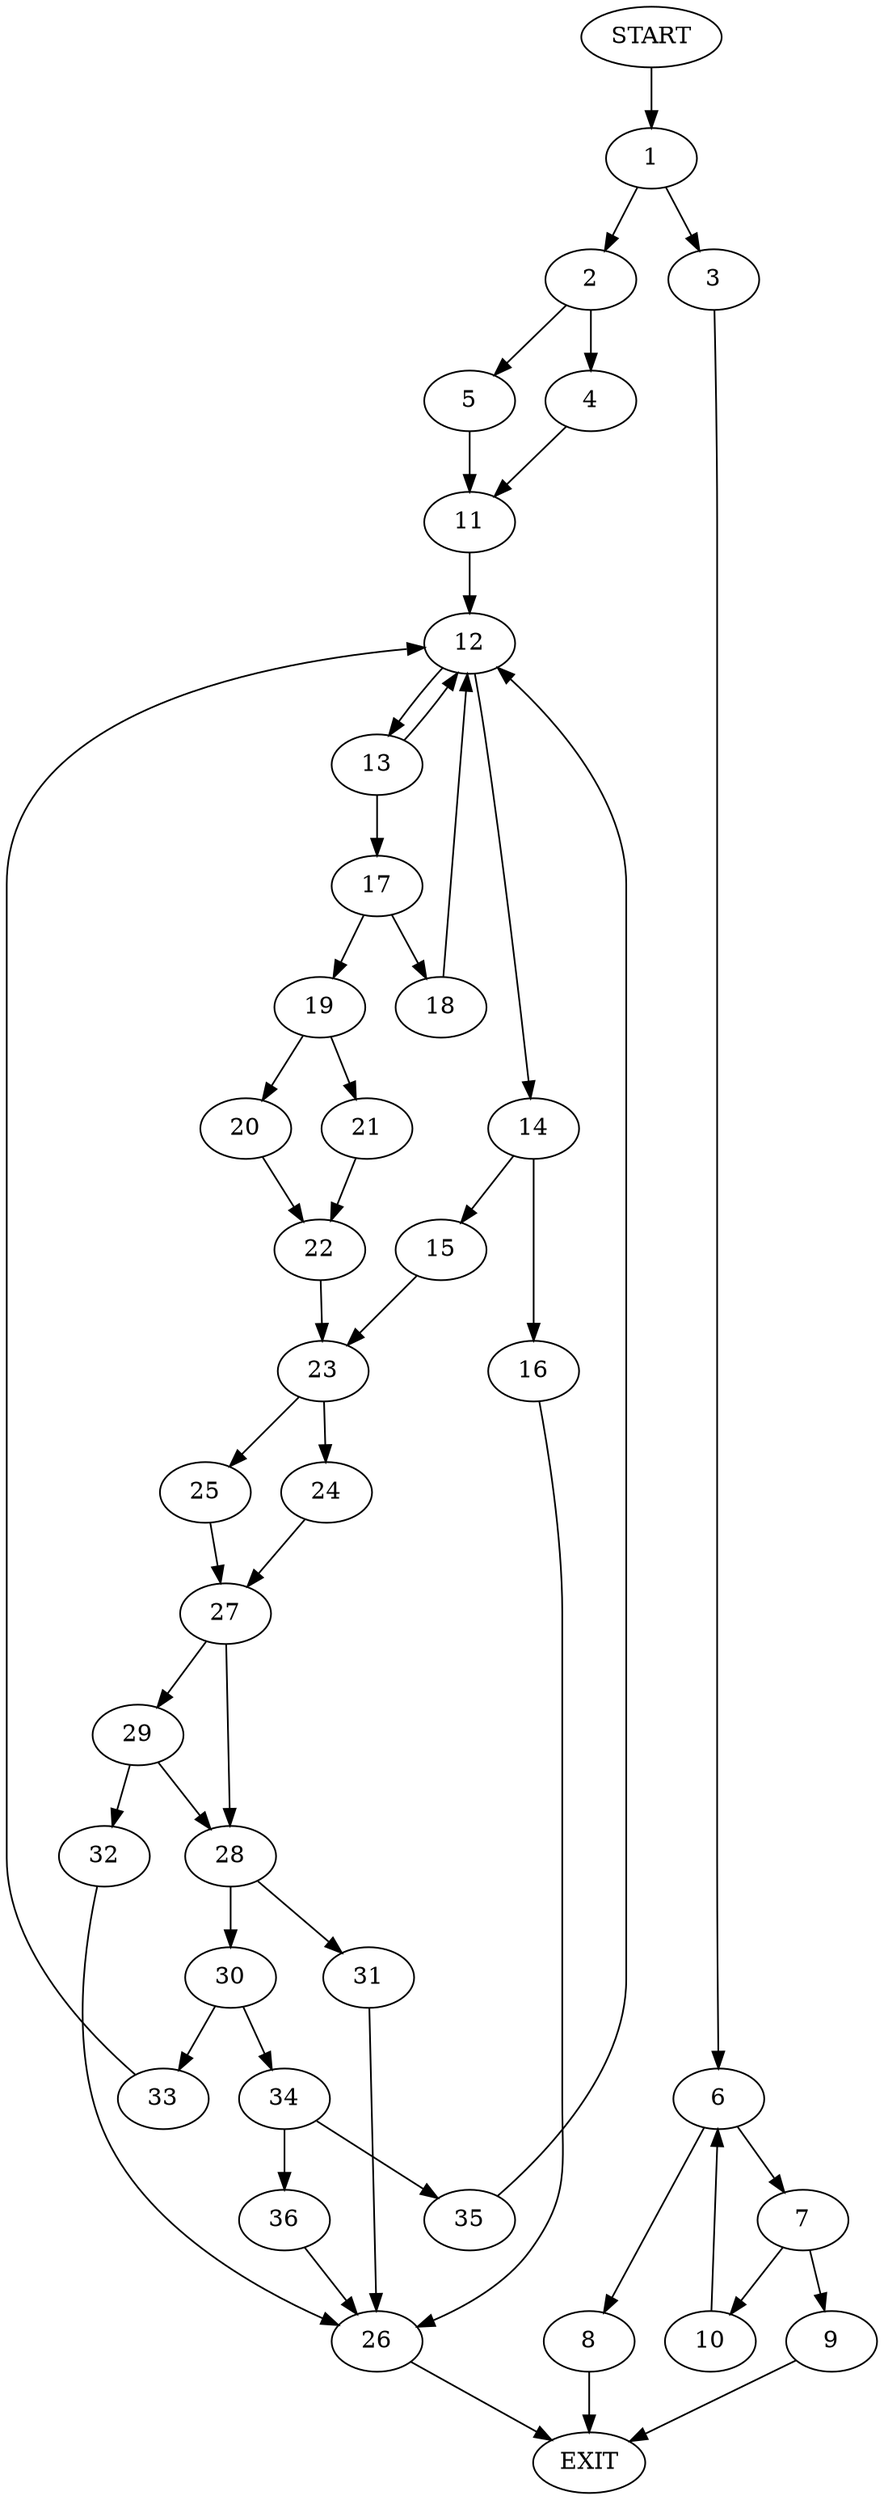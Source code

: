 digraph {
0 [label="START"]
37 [label="EXIT"]
0 -> 1
1 -> 2
1 -> 3
2 -> 4
2 -> 5
3 -> 6
6 -> 7
6 -> 8
8 -> 37
7 -> 9
7 -> 10
10 -> 6
9 -> 37
5 -> 11
4 -> 11
11 -> 12
12 -> 13
12 -> 14
14 -> 15
14 -> 16
13 -> 12
13 -> 17
17 -> 18
17 -> 19
18 -> 12
19 -> 20
19 -> 21
20 -> 22
21 -> 22
22 -> 23
23 -> 24
23 -> 25
15 -> 23
16 -> 26
26 -> 37
25 -> 27
24 -> 27
27 -> 28
27 -> 29
28 -> 30
28 -> 31
29 -> 28
29 -> 32
32 -> 26
30 -> 33
30 -> 34
31 -> 26
33 -> 12
34 -> 35
34 -> 36
35 -> 12
36 -> 26
}
